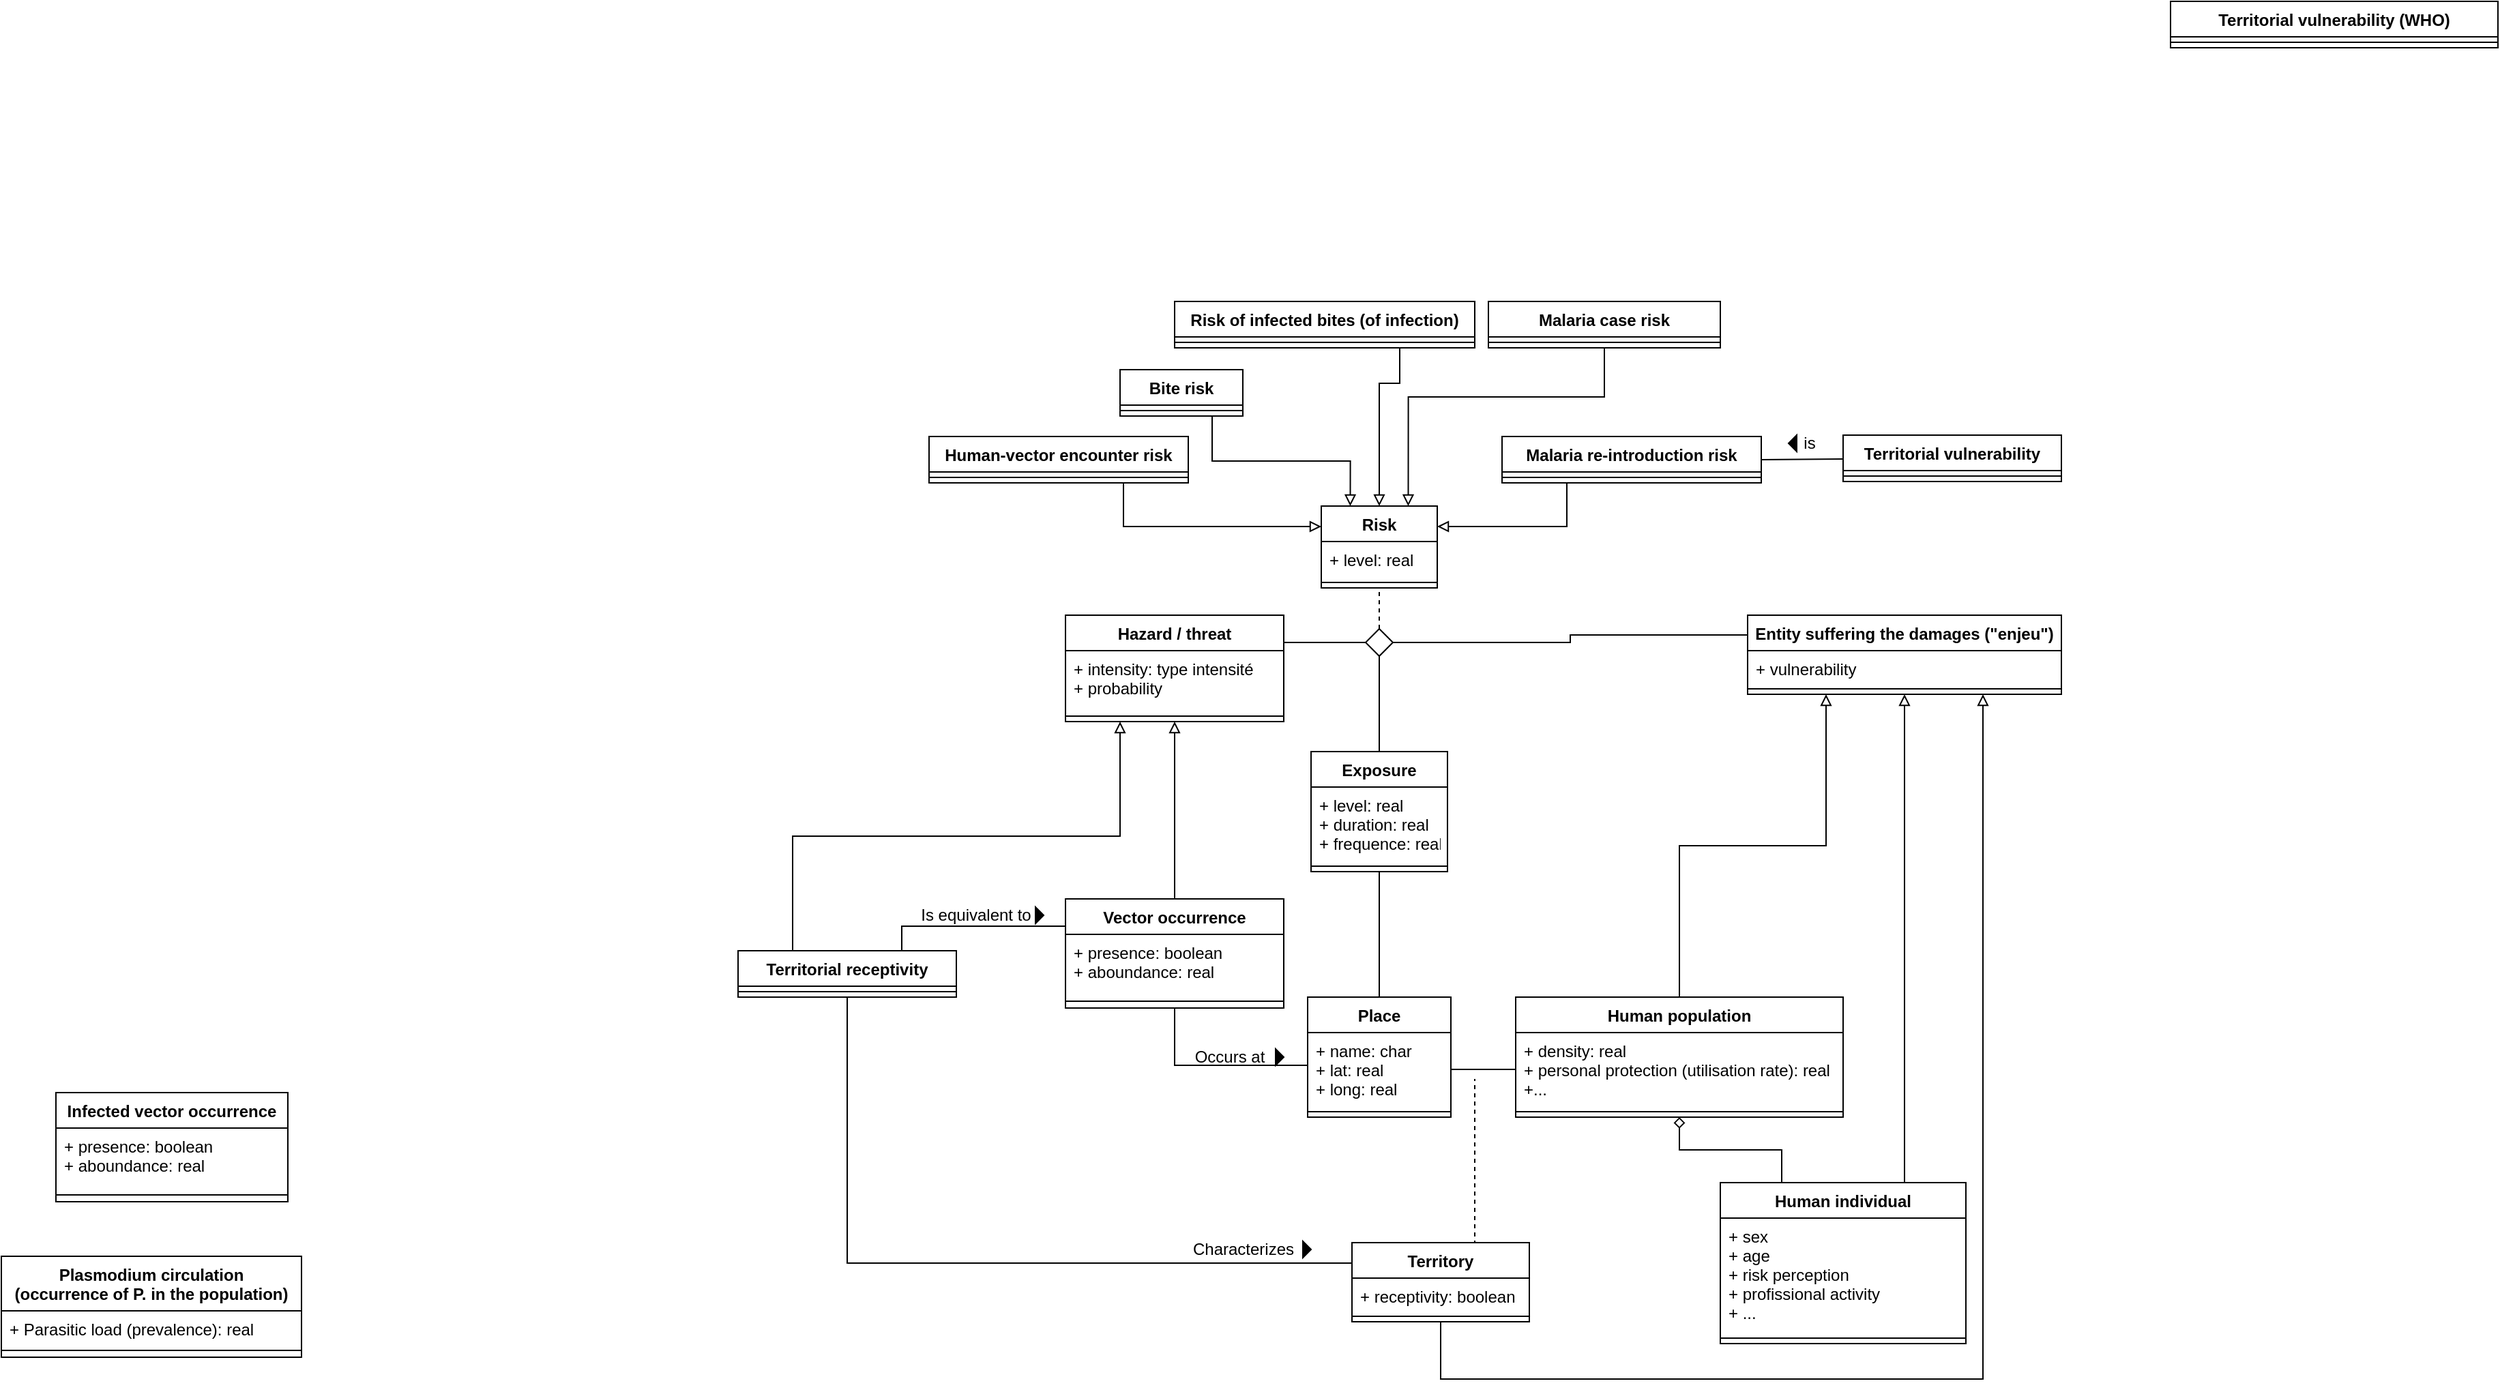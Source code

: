 <mxfile version="20.3.7" type="github">
  <diagram id="4jMAq7Epy0fZq3VpoCym" name="Page-1">
    <mxGraphModel dx="2182" dy="1946" grid="1" gridSize="10" guides="1" tooltips="1" connect="1" arrows="1" fold="1" page="1" pageScale="1" pageWidth="827" pageHeight="1169" math="0" shadow="0">
      <root>
        <mxCell id="0" />
        <mxCell id="1" parent="0" />
        <mxCell id="VpQbNV9sELUUHLruqdH7-1" value="Exposure" style="swimlane;fontStyle=1;align=center;verticalAlign=top;childLayout=stackLayout;horizontal=1;startSize=26;horizontalStack=0;resizeParent=1;resizeParentMax=0;resizeLast=0;collapsible=1;marginBottom=0;" vertex="1" parent="1">
          <mxGeometry x="340" y="430" width="100" height="88" as="geometry">
            <mxRectangle x="600" y="310" width="90" height="26" as="alternateBounds" />
          </mxGeometry>
        </mxCell>
        <mxCell id="VpQbNV9sELUUHLruqdH7-2" value="+ level: real&#xa;+ duration: real&#xa;+ frequence: real" style="text;strokeColor=none;fillColor=none;align=left;verticalAlign=top;spacingLeft=4;spacingRight=4;overflow=hidden;rotatable=0;points=[[0,0.5],[1,0.5]];portConstraint=eastwest;" vertex="1" parent="VpQbNV9sELUUHLruqdH7-1">
          <mxGeometry y="26" width="100" height="54" as="geometry" />
        </mxCell>
        <mxCell id="VpQbNV9sELUUHLruqdH7-3" value="" style="line;strokeWidth=1;fillColor=none;align=left;verticalAlign=middle;spacingTop=-1;spacingLeft=3;spacingRight=3;rotatable=0;labelPosition=right;points=[];portConstraint=eastwest;" vertex="1" parent="VpQbNV9sELUUHLruqdH7-1">
          <mxGeometry y="80" width="100" height="8" as="geometry" />
        </mxCell>
        <mxCell id="VpQbNV9sELUUHLruqdH7-6" value="Hazard / threat" style="swimlane;fontStyle=1;align=center;verticalAlign=top;childLayout=stackLayout;horizontal=1;startSize=26;horizontalStack=0;resizeParent=1;resizeParentMax=0;resizeLast=0;collapsible=1;marginBottom=0;" vertex="1" parent="1">
          <mxGeometry x="160" y="330" width="160" height="78" as="geometry" />
        </mxCell>
        <mxCell id="VpQbNV9sELUUHLruqdH7-7" value="+ intensity: type intensité&#xa;+ probability" style="text;strokeColor=none;fillColor=none;align=left;verticalAlign=top;spacingLeft=4;spacingRight=4;overflow=hidden;rotatable=0;points=[[0,0.5],[1,0.5]];portConstraint=eastwest;" vertex="1" parent="VpQbNV9sELUUHLruqdH7-6">
          <mxGeometry y="26" width="160" height="44" as="geometry" />
        </mxCell>
        <mxCell id="VpQbNV9sELUUHLruqdH7-8" value="" style="line;strokeWidth=1;fillColor=none;align=left;verticalAlign=middle;spacingTop=-1;spacingLeft=3;spacingRight=3;rotatable=0;labelPosition=right;points=[];portConstraint=eastwest;" vertex="1" parent="VpQbNV9sELUUHLruqdH7-6">
          <mxGeometry y="70" width="160" height="8" as="geometry" />
        </mxCell>
        <mxCell id="VpQbNV9sELUUHLruqdH7-9" style="edgeStyle=orthogonalEdgeStyle;rounded=0;orthogonalLoop=1;jettySize=auto;html=1;exitX=0.5;exitY=0;exitDx=0;exitDy=0;endArrow=none;endFill=0;dashed=1;entryX=0.5;entryY=1;entryDx=0;entryDy=0;" edge="1" parent="1" source="VpQbNV9sELUUHLruqdH7-11" target="VpQbNV9sELUUHLruqdH7-14">
          <mxGeometry relative="1" as="geometry">
            <mxPoint x="390" y="280" as="targetPoint" />
          </mxGeometry>
        </mxCell>
        <mxCell id="VpQbNV9sELUUHLruqdH7-10" style="edgeStyle=elbowEdgeStyle;rounded=0;orthogonalLoop=1;jettySize=auto;html=1;exitX=1;exitY=0.5;exitDx=0;exitDy=0;entryX=0;entryY=0.25;entryDx=0;entryDy=0;endArrow=none;endFill=0;" edge="1" parent="1" source="VpQbNV9sELUUHLruqdH7-11" target="VpQbNV9sELUUHLruqdH7-72">
          <mxGeometry relative="1" as="geometry" />
        </mxCell>
        <mxCell id="VpQbNV9sELUUHLruqdH7-11" value="" style="rhombus;aspect=fixed;" vertex="1" parent="1">
          <mxGeometry x="380" y="340" width="20" height="20" as="geometry" />
        </mxCell>
        <mxCell id="VpQbNV9sELUUHLruqdH7-12" value="" style="endArrow=none;html=1;rounded=0;align=center;verticalAlign=bottom;labelBackgroundColor=none;edgeStyle=elbowEdgeStyle;" edge="1" parent="1" target="VpQbNV9sELUUHLruqdH7-11">
          <mxGeometry relative="1" as="geometry">
            <mxPoint x="320" y="350" as="sourcePoint" />
          </mxGeometry>
        </mxCell>
        <mxCell id="VpQbNV9sELUUHLruqdH7-13" value="" style="endArrow=none;html=1;rounded=0;align=center;verticalAlign=bottom;labelBackgroundColor=none;entryX=0.5;entryY=0;entryDx=0;entryDy=0;edgeStyle=elbowEdgeStyle;elbow=vertical;" edge="1" parent="1" source="VpQbNV9sELUUHLruqdH7-11" target="VpQbNV9sELUUHLruqdH7-1">
          <mxGeometry relative="1" as="geometry">
            <mxPoint x="460" y="350" as="targetPoint" />
          </mxGeometry>
        </mxCell>
        <mxCell id="VpQbNV9sELUUHLruqdH7-14" value="Risk" style="swimlane;fontStyle=1;align=center;verticalAlign=top;childLayout=stackLayout;horizontal=1;startSize=26;horizontalStack=0;resizeParent=1;resizeParentMax=0;resizeLast=0;collapsible=1;marginBottom=0;" vertex="1" parent="1">
          <mxGeometry x="347.5" y="250" width="85" height="60" as="geometry" />
        </mxCell>
        <mxCell id="VpQbNV9sELUUHLruqdH7-15" value="+ level: real" style="text;strokeColor=none;fillColor=none;align=left;verticalAlign=top;spacingLeft=4;spacingRight=4;overflow=hidden;rotatable=0;points=[[0,0.5],[1,0.5]];portConstraint=eastwest;" vertex="1" parent="VpQbNV9sELUUHLruqdH7-14">
          <mxGeometry y="26" width="85" height="26" as="geometry" />
        </mxCell>
        <mxCell id="VpQbNV9sELUUHLruqdH7-16" value="" style="line;strokeWidth=1;fillColor=none;align=left;verticalAlign=middle;spacingTop=-1;spacingLeft=3;spacingRight=3;rotatable=0;labelPosition=right;points=[];portConstraint=eastwest;" vertex="1" parent="VpQbNV9sELUUHLruqdH7-14">
          <mxGeometry y="52" width="85" height="8" as="geometry" />
        </mxCell>
        <mxCell id="VpQbNV9sELUUHLruqdH7-17" style="edgeStyle=elbowEdgeStyle;rounded=0;orthogonalLoop=1;jettySize=auto;html=1;exitX=0.5;exitY=0;exitDx=0;exitDy=0;entryX=0.5;entryY=1;entryDx=0;entryDy=0;endArrow=block;endFill=0;elbow=vertical;" edge="1" parent="1" source="VpQbNV9sELUUHLruqdH7-18" target="VpQbNV9sELUUHLruqdH7-6">
          <mxGeometry relative="1" as="geometry">
            <mxPoint x="-5" y="458" as="targetPoint" />
          </mxGeometry>
        </mxCell>
        <mxCell id="VpQbNV9sELUUHLruqdH7-100" style="edgeStyle=elbowEdgeStyle;rounded=0;orthogonalLoop=1;jettySize=auto;elbow=vertical;html=1;exitX=0.5;exitY=1;exitDx=0;exitDy=0;entryX=0;entryY=0.5;entryDx=0;entryDy=0;endArrow=none;endFill=0;" edge="1" parent="1" source="VpQbNV9sELUUHLruqdH7-18" target="VpQbNV9sELUUHLruqdH7-67">
          <mxGeometry relative="1" as="geometry">
            <Array as="points">
              <mxPoint x="290" y="660" />
            </Array>
          </mxGeometry>
        </mxCell>
        <mxCell id="VpQbNV9sELUUHLruqdH7-18" value="Vector occurrence" style="swimlane;fontStyle=1;align=center;verticalAlign=top;childLayout=stackLayout;horizontal=1;startSize=26;horizontalStack=0;resizeParent=1;resizeParentMax=0;resizeLast=0;collapsible=1;marginBottom=0;" vertex="1" parent="1">
          <mxGeometry x="160" y="538" width="160" height="80" as="geometry" />
        </mxCell>
        <mxCell id="VpQbNV9sELUUHLruqdH7-19" value="+ presence: boolean&#xa;+ aboundance: real" style="text;strokeColor=none;fillColor=none;align=left;verticalAlign=top;spacingLeft=4;spacingRight=4;overflow=hidden;rotatable=0;points=[[0,0.5],[1,0.5]];portConstraint=eastwest;" vertex="1" parent="VpQbNV9sELUUHLruqdH7-18">
          <mxGeometry y="26" width="160" height="44" as="geometry" />
        </mxCell>
        <mxCell id="VpQbNV9sELUUHLruqdH7-20" value="" style="line;strokeWidth=1;fillColor=none;align=left;verticalAlign=middle;spacingTop=-1;spacingLeft=3;spacingRight=3;rotatable=0;labelPosition=right;points=[];portConstraint=eastwest;" vertex="1" parent="VpQbNV9sELUUHLruqdH7-18">
          <mxGeometry y="70" width="160" height="10" as="geometry" />
        </mxCell>
        <mxCell id="VpQbNV9sELUUHLruqdH7-21" style="edgeStyle=orthogonalEdgeStyle;rounded=0;orthogonalLoop=1;jettySize=auto;html=1;exitX=0.75;exitY=1;exitDx=0;exitDy=0;entryX=0;entryY=0.25;entryDx=0;entryDy=0;endArrow=block;endFill=0;" edge="1" parent="1" source="VpQbNV9sELUUHLruqdH7-22" target="VpQbNV9sELUUHLruqdH7-14">
          <mxGeometry relative="1" as="geometry" />
        </mxCell>
        <mxCell id="VpQbNV9sELUUHLruqdH7-22" value="Human-vector encounter risk" style="swimlane;fontStyle=1;align=center;verticalAlign=top;childLayout=stackLayout;horizontal=1;startSize=26;horizontalStack=0;resizeParent=1;resizeParentMax=0;resizeLast=0;collapsible=1;marginBottom=0;" vertex="1" parent="1">
          <mxGeometry x="60" y="199" width="190" height="34" as="geometry" />
        </mxCell>
        <mxCell id="VpQbNV9sELUUHLruqdH7-23" value="" style="line;strokeWidth=1;fillColor=none;align=left;verticalAlign=middle;spacingTop=-1;spacingLeft=3;spacingRight=3;rotatable=0;labelPosition=right;points=[];portConstraint=eastwest;" vertex="1" parent="VpQbNV9sELUUHLruqdH7-22">
          <mxGeometry y="26" width="190" height="8" as="geometry" />
        </mxCell>
        <mxCell id="VpQbNV9sELUUHLruqdH7-24" style="edgeStyle=orthogonalEdgeStyle;rounded=0;orthogonalLoop=1;jettySize=auto;html=1;exitX=0.75;exitY=1;exitDx=0;exitDy=0;entryX=0.25;entryY=0;entryDx=0;entryDy=0;endArrow=block;endFill=0;" edge="1" parent="1" source="VpQbNV9sELUUHLruqdH7-25" target="VpQbNV9sELUUHLruqdH7-14">
          <mxGeometry relative="1" as="geometry" />
        </mxCell>
        <mxCell id="VpQbNV9sELUUHLruqdH7-25" value="Bite risk" style="swimlane;fontStyle=1;align=center;verticalAlign=top;childLayout=stackLayout;horizontal=1;startSize=26;horizontalStack=0;resizeParent=1;resizeParentMax=0;resizeLast=0;collapsible=1;marginBottom=0;" vertex="1" parent="1">
          <mxGeometry x="200" y="150" width="90" height="34" as="geometry" />
        </mxCell>
        <mxCell id="VpQbNV9sELUUHLruqdH7-26" value="" style="line;strokeWidth=1;fillColor=none;align=left;verticalAlign=middle;spacingTop=-1;spacingLeft=3;spacingRight=3;rotatable=0;labelPosition=right;points=[];portConstraint=eastwest;" vertex="1" parent="VpQbNV9sELUUHLruqdH7-25">
          <mxGeometry y="26" width="90" height="8" as="geometry" />
        </mxCell>
        <mxCell id="VpQbNV9sELUUHLruqdH7-27" style="edgeStyle=orthogonalEdgeStyle;rounded=0;orthogonalLoop=1;jettySize=auto;html=1;exitX=0.75;exitY=1;exitDx=0;exitDy=0;entryX=0.5;entryY=0;entryDx=0;entryDy=0;endArrow=block;endFill=0;" edge="1" parent="1" source="VpQbNV9sELUUHLruqdH7-28" target="VpQbNV9sELUUHLruqdH7-14">
          <mxGeometry relative="1" as="geometry">
            <Array as="points">
              <mxPoint x="405" y="160" />
              <mxPoint x="390" y="160" />
            </Array>
          </mxGeometry>
        </mxCell>
        <mxCell id="VpQbNV9sELUUHLruqdH7-28" value="Risk of infected bites (of infection)" style="swimlane;fontStyle=1;align=center;verticalAlign=top;childLayout=stackLayout;horizontal=1;startSize=26;horizontalStack=0;resizeParent=1;resizeParentMax=0;resizeLast=0;collapsible=1;marginBottom=0;" vertex="1" parent="1">
          <mxGeometry x="240" y="100" width="220" height="34" as="geometry" />
        </mxCell>
        <mxCell id="VpQbNV9sELUUHLruqdH7-29" value="" style="line;strokeWidth=1;fillColor=none;align=left;verticalAlign=middle;spacingTop=-1;spacingLeft=3;spacingRight=3;rotatable=0;labelPosition=right;points=[];portConstraint=eastwest;" vertex="1" parent="VpQbNV9sELUUHLruqdH7-28">
          <mxGeometry y="26" width="220" height="8" as="geometry" />
        </mxCell>
        <mxCell id="VpQbNV9sELUUHLruqdH7-30" style="edgeStyle=orthogonalEdgeStyle;rounded=0;orthogonalLoop=1;jettySize=auto;html=1;exitX=0.5;exitY=1;exitDx=0;exitDy=0;entryX=0.75;entryY=0;entryDx=0;entryDy=0;endArrow=block;endFill=0;" edge="1" parent="1" source="VpQbNV9sELUUHLruqdH7-31" target="VpQbNV9sELUUHLruqdH7-14">
          <mxGeometry relative="1" as="geometry">
            <Array as="points">
              <mxPoint x="555" y="170" />
              <mxPoint x="411" y="170" />
            </Array>
          </mxGeometry>
        </mxCell>
        <mxCell id="VpQbNV9sELUUHLruqdH7-31" value="Malaria case risk" style="swimlane;fontStyle=1;align=center;verticalAlign=top;childLayout=stackLayout;horizontal=1;startSize=26;horizontalStack=0;resizeParent=1;resizeParentMax=0;resizeLast=0;collapsible=1;marginBottom=0;" vertex="1" parent="1">
          <mxGeometry x="470" y="100" width="170" height="34" as="geometry" />
        </mxCell>
        <mxCell id="VpQbNV9sELUUHLruqdH7-32" value="" style="line;strokeWidth=1;fillColor=none;align=left;verticalAlign=middle;spacingTop=-1;spacingLeft=3;spacingRight=3;rotatable=0;labelPosition=right;points=[];portConstraint=eastwest;" vertex="1" parent="VpQbNV9sELUUHLruqdH7-31">
          <mxGeometry y="26" width="170" height="8" as="geometry" />
        </mxCell>
        <mxCell id="VpQbNV9sELUUHLruqdH7-39" style="edgeStyle=orthogonalEdgeStyle;rounded=0;orthogonalLoop=1;jettySize=auto;html=1;exitX=0.25;exitY=1;exitDx=0;exitDy=0;endArrow=block;endFill=0;entryX=1;entryY=0.25;entryDx=0;entryDy=0;" edge="1" parent="1" source="VpQbNV9sELUUHLruqdH7-40" target="VpQbNV9sELUUHLruqdH7-14">
          <mxGeometry relative="1" as="geometry">
            <mxPoint x="700" y="110" as="targetPoint" />
          </mxGeometry>
        </mxCell>
        <mxCell id="VpQbNV9sELUUHLruqdH7-97" style="edgeStyle=elbowEdgeStyle;rounded=0;orthogonalLoop=1;jettySize=auto;elbow=vertical;html=1;exitX=1;exitY=0.5;exitDx=0;exitDy=0;entryX=0;entryY=0.5;entryDx=0;entryDy=0;endArrow=none;endFill=0;" edge="1" parent="1" source="VpQbNV9sELUUHLruqdH7-40" target="VpQbNV9sELUUHLruqdH7-95">
          <mxGeometry relative="1" as="geometry" />
        </mxCell>
        <mxCell id="VpQbNV9sELUUHLruqdH7-40" value="Malaria re-introduction risk" style="swimlane;fontStyle=1;align=center;verticalAlign=top;childLayout=stackLayout;horizontal=1;startSize=26;horizontalStack=0;resizeParent=1;resizeParentMax=0;resizeLast=0;collapsible=1;marginBottom=0;" vertex="1" parent="1">
          <mxGeometry x="480" y="199" width="190" height="34" as="geometry" />
        </mxCell>
        <mxCell id="VpQbNV9sELUUHLruqdH7-41" value="" style="line;strokeWidth=1;fillColor=none;align=left;verticalAlign=middle;spacingTop=-1;spacingLeft=3;spacingRight=3;rotatable=0;labelPosition=right;points=[];portConstraint=eastwest;" vertex="1" parent="VpQbNV9sELUUHLruqdH7-40">
          <mxGeometry y="26" width="190" height="8" as="geometry" />
        </mxCell>
        <mxCell id="VpQbNV9sELUUHLruqdH7-47" style="edgeStyle=elbowEdgeStyle;rounded=0;orthogonalLoop=1;jettySize=auto;html=1;exitX=0.75;exitY=0;exitDx=0;exitDy=0;endArrow=block;endFill=0;entryX=0.5;entryY=1;entryDx=0;entryDy=0;elbow=vertical;" edge="1" parent="1" source="VpQbNV9sELUUHLruqdH7-49" target="VpQbNV9sELUUHLruqdH7-72">
          <mxGeometry relative="1" as="geometry">
            <mxPoint x="1370" y="444" as="targetPoint" />
            <Array as="points">
              <mxPoint x="730" y="460" />
            </Array>
          </mxGeometry>
        </mxCell>
        <mxCell id="VpQbNV9sELUUHLruqdH7-48" style="edgeStyle=orthogonalEdgeStyle;rounded=0;orthogonalLoop=1;jettySize=auto;html=1;exitX=0.25;exitY=0;exitDx=0;exitDy=0;entryX=0.5;entryY=1;entryDx=0;entryDy=0;endArrow=diamond;endFill=0;" edge="1" parent="1" source="VpQbNV9sELUUHLruqdH7-49" target="VpQbNV9sELUUHLruqdH7-53">
          <mxGeometry relative="1" as="geometry" />
        </mxCell>
        <mxCell id="VpQbNV9sELUUHLruqdH7-49" value="Human individual" style="swimlane;fontStyle=1;align=center;verticalAlign=top;childLayout=stackLayout;horizontal=1;startSize=26;horizontalStack=0;resizeParent=1;resizeParentMax=0;resizeLast=0;collapsible=1;marginBottom=0;" vertex="1" parent="1">
          <mxGeometry x="640" y="746" width="180" height="118" as="geometry" />
        </mxCell>
        <mxCell id="VpQbNV9sELUUHLruqdH7-50" value="+ sex&#xa;+ age&#xa;+ risk perception&#xa;+ profissional activity&#xa;+ ..." style="text;strokeColor=none;fillColor=none;align=left;verticalAlign=top;spacingLeft=4;spacingRight=4;overflow=hidden;rotatable=0;points=[[0,0.5],[1,0.5]];portConstraint=eastwest;" vertex="1" parent="VpQbNV9sELUUHLruqdH7-49">
          <mxGeometry y="26" width="180" height="84" as="geometry" />
        </mxCell>
        <mxCell id="VpQbNV9sELUUHLruqdH7-51" value="" style="line;strokeWidth=1;fillColor=none;align=left;verticalAlign=middle;spacingTop=-1;spacingLeft=3;spacingRight=3;rotatable=0;labelPosition=right;points=[];portConstraint=eastwest;" vertex="1" parent="VpQbNV9sELUUHLruqdH7-49">
          <mxGeometry y="110" width="180" height="8" as="geometry" />
        </mxCell>
        <mxCell id="VpQbNV9sELUUHLruqdH7-52" style="edgeStyle=orthogonalEdgeStyle;rounded=0;orthogonalLoop=1;jettySize=auto;html=1;exitX=0.5;exitY=0;exitDx=0;exitDy=0;entryX=0.25;entryY=1;entryDx=0;entryDy=0;endArrow=block;endFill=0;" edge="1" parent="1" source="VpQbNV9sELUUHLruqdH7-53" target="VpQbNV9sELUUHLruqdH7-72">
          <mxGeometry relative="1" as="geometry">
            <mxPoint x="1310" y="444" as="targetPoint" />
          </mxGeometry>
        </mxCell>
        <mxCell id="VpQbNV9sELUUHLruqdH7-53" value="Human population" style="swimlane;fontStyle=1;align=center;verticalAlign=top;childLayout=stackLayout;horizontal=1;startSize=26;horizontalStack=0;resizeParent=1;resizeParentMax=0;resizeLast=0;collapsible=1;marginBottom=0;" vertex="1" parent="1">
          <mxGeometry x="490" y="610" width="240" height="88" as="geometry" />
        </mxCell>
        <mxCell id="VpQbNV9sELUUHLruqdH7-54" value="+ density: real&#xa;+ personal protection (utilisation rate): real&#xa;+..." style="text;strokeColor=none;fillColor=none;align=left;verticalAlign=top;spacingLeft=4;spacingRight=4;overflow=hidden;rotatable=0;points=[[0,0.5],[1,0.5]];portConstraint=eastwest;" vertex="1" parent="VpQbNV9sELUUHLruqdH7-53">
          <mxGeometry y="26" width="240" height="54" as="geometry" />
        </mxCell>
        <mxCell id="VpQbNV9sELUUHLruqdH7-55" value="" style="line;strokeWidth=1;fillColor=none;align=left;verticalAlign=middle;spacingTop=-1;spacingLeft=3;spacingRight=3;rotatable=0;labelPosition=right;points=[];portConstraint=eastwest;" vertex="1" parent="VpQbNV9sELUUHLruqdH7-53">
          <mxGeometry y="80" width="240" height="8" as="geometry" />
        </mxCell>
        <mxCell id="VpQbNV9sELUUHLruqdH7-56" value="Territorial vulnerability (WHO)" style="swimlane;fontStyle=1;align=center;verticalAlign=top;childLayout=stackLayout;horizontal=1;startSize=26;horizontalStack=0;resizeParent=1;resizeParentMax=0;resizeLast=0;collapsible=1;marginBottom=0;" vertex="1" parent="1">
          <mxGeometry x="970" y="-120" width="240" height="34" as="geometry" />
        </mxCell>
        <mxCell id="VpQbNV9sELUUHLruqdH7-57" value="" style="line;strokeWidth=1;fillColor=none;align=left;verticalAlign=middle;spacingTop=-1;spacingLeft=3;spacingRight=3;rotatable=0;labelPosition=right;points=[];portConstraint=eastwest;" vertex="1" parent="VpQbNV9sELUUHLruqdH7-56">
          <mxGeometry y="26" width="240" height="8" as="geometry" />
        </mxCell>
        <mxCell id="VpQbNV9sELUUHLruqdH7-71" style="edgeStyle=elbowEdgeStyle;rounded=0;orthogonalLoop=1;jettySize=auto;html=1;exitX=0.75;exitY=0;exitDx=0;exitDy=0;endArrow=none;endFill=0;dashed=1;" edge="1" parent="1" source="VpQbNV9sELUUHLruqdH7-79">
          <mxGeometry relative="1" as="geometry">
            <mxPoint x="460" y="670" as="targetPoint" />
            <mxPoint x="7" y="618" as="sourcePoint" />
            <Array as="points">
              <mxPoint x="460" y="750" />
            </Array>
          </mxGeometry>
        </mxCell>
        <mxCell id="VpQbNV9sELUUHLruqdH7-65" style="edgeStyle=orthogonalEdgeStyle;rounded=0;orthogonalLoop=1;jettySize=auto;html=1;entryX=0.5;entryY=1;entryDx=0;entryDy=0;endArrow=none;endFill=0;" edge="1" parent="1" source="VpQbNV9sELUUHLruqdH7-66" target="VpQbNV9sELUUHLruqdH7-1">
          <mxGeometry relative="1" as="geometry">
            <mxPoint x="110" y="520" as="targetPoint" />
          </mxGeometry>
        </mxCell>
        <mxCell id="VpQbNV9sELUUHLruqdH7-70" style="edgeStyle=elbowEdgeStyle;rounded=0;orthogonalLoop=1;jettySize=auto;html=1;exitX=1;exitY=0.5;exitDx=0;exitDy=0;endArrow=none;endFill=0;entryX=0;entryY=0.5;entryDx=0;entryDy=0;" edge="1" parent="1" source="VpQbNV9sELUUHLruqdH7-67" target="VpQbNV9sELUUHLruqdH7-54">
          <mxGeometry relative="1" as="geometry">
            <mxPoint x="480" y="763" as="targetPoint" />
          </mxGeometry>
        </mxCell>
        <mxCell id="VpQbNV9sELUUHLruqdH7-66" value="Place" style="swimlane;fontStyle=1;align=center;verticalAlign=top;childLayout=stackLayout;horizontal=1;startSize=26;horizontalStack=0;resizeParent=1;resizeParentMax=0;resizeLast=0;collapsible=1;marginBottom=0;" vertex="1" parent="1">
          <mxGeometry x="337.5" y="610" width="105" height="88" as="geometry">
            <mxRectangle x="600" y="310" width="90" height="26" as="alternateBounds" />
          </mxGeometry>
        </mxCell>
        <mxCell id="VpQbNV9sELUUHLruqdH7-67" value="+ name: char&#xa;+ lat: real&#xa;+ long: real" style="text;strokeColor=none;fillColor=none;align=left;verticalAlign=top;spacingLeft=4;spacingRight=4;overflow=hidden;rotatable=0;points=[[0,0.5],[1,0.5]];portConstraint=eastwest;" vertex="1" parent="VpQbNV9sELUUHLruqdH7-66">
          <mxGeometry y="26" width="105" height="54" as="geometry" />
        </mxCell>
        <mxCell id="VpQbNV9sELUUHLruqdH7-68" value="" style="line;strokeWidth=1;fillColor=none;align=left;verticalAlign=middle;spacingTop=-1;spacingLeft=3;spacingRight=3;rotatable=0;labelPosition=right;points=[];portConstraint=eastwest;" vertex="1" parent="VpQbNV9sELUUHLruqdH7-66">
          <mxGeometry y="80" width="105" height="8" as="geometry" />
        </mxCell>
        <mxCell id="VpQbNV9sELUUHLruqdH7-72" value="Entity suffering the damages (&quot;enjeu&quot;)" style="swimlane;fontStyle=1;align=center;verticalAlign=top;childLayout=stackLayout;horizontal=1;startSize=26;horizontalStack=0;resizeParent=1;resizeParentMax=0;resizeLast=0;collapsible=1;marginBottom=0;" vertex="1" parent="1">
          <mxGeometry x="660" y="330" width="230" height="58" as="geometry" />
        </mxCell>
        <mxCell id="VpQbNV9sELUUHLruqdH7-73" value="+ vulnerability" style="text;strokeColor=none;fillColor=none;align=left;verticalAlign=top;spacingLeft=4;spacingRight=4;overflow=hidden;rotatable=0;points=[[0,0.5],[1,0.5]];portConstraint=eastwest;" vertex="1" parent="VpQbNV9sELUUHLruqdH7-72">
          <mxGeometry y="26" width="230" height="24" as="geometry" />
        </mxCell>
        <mxCell id="VpQbNV9sELUUHLruqdH7-74" value="" style="line;strokeWidth=1;fillColor=none;align=left;verticalAlign=middle;spacingTop=-1;spacingLeft=3;spacingRight=3;rotatable=0;labelPosition=right;points=[];portConstraint=eastwest;" vertex="1" parent="VpQbNV9sELUUHLruqdH7-72">
          <mxGeometry y="50" width="230" height="8" as="geometry" />
        </mxCell>
        <mxCell id="VpQbNV9sELUUHLruqdH7-75" value="Plasmodium circulation&#xa;(occurrence of P. in the population)" style="swimlane;fontStyle=1;align=center;verticalAlign=top;childLayout=stackLayout;horizontal=1;startSize=40;horizontalStack=0;resizeParent=1;resizeParentMax=0;resizeLast=0;collapsible=1;marginBottom=0;" vertex="1" parent="1">
          <mxGeometry x="-620" y="800" width="220" height="74" as="geometry" />
        </mxCell>
        <mxCell id="VpQbNV9sELUUHLruqdH7-76" value="+ Parasitic load (prevalence): real" style="text;strokeColor=none;fillColor=none;align=left;verticalAlign=top;spacingLeft=4;spacingRight=4;overflow=hidden;rotatable=0;points=[[0,0.5],[1,0.5]];portConstraint=eastwest;" vertex="1" parent="VpQbNV9sELUUHLruqdH7-75">
          <mxGeometry y="40" width="220" height="24" as="geometry" />
        </mxCell>
        <mxCell id="VpQbNV9sELUUHLruqdH7-77" value="" style="line;strokeWidth=1;fillColor=none;align=left;verticalAlign=middle;spacingTop=-1;spacingLeft=3;spacingRight=3;rotatable=0;labelPosition=right;points=[];portConstraint=eastwest;" vertex="1" parent="VpQbNV9sELUUHLruqdH7-75">
          <mxGeometry y="64" width="220" height="10" as="geometry" />
        </mxCell>
        <mxCell id="VpQbNV9sELUUHLruqdH7-103" style="edgeStyle=elbowEdgeStyle;rounded=0;orthogonalLoop=1;jettySize=auto;elbow=vertical;html=1;endArrow=block;endFill=0;entryX=0.75;entryY=1;entryDx=0;entryDy=0;exitX=0.5;exitY=1;exitDx=0;exitDy=0;" edge="1" parent="1" source="VpQbNV9sELUUHLruqdH7-79" target="VpQbNV9sELUUHLruqdH7-72">
          <mxGeometry relative="1" as="geometry">
            <mxPoint x="-120" y="860" as="sourcePoint" />
            <mxPoint x="650" y="420" as="targetPoint" />
            <Array as="points">
              <mxPoint x="630" y="890" />
            </Array>
          </mxGeometry>
        </mxCell>
        <mxCell id="VpQbNV9sELUUHLruqdH7-79" value="Territory" style="swimlane;fontStyle=1;align=center;verticalAlign=top;childLayout=stackLayout;horizontal=1;startSize=26;horizontalStack=0;resizeParent=1;resizeParentMax=0;resizeLast=0;collapsible=1;marginBottom=0;" vertex="1" parent="1">
          <mxGeometry x="370" y="790" width="130" height="58" as="geometry">
            <mxRectangle x="600" y="310" width="90" height="26" as="alternateBounds" />
          </mxGeometry>
        </mxCell>
        <mxCell id="VpQbNV9sELUUHLruqdH7-80" value="+ receptivity: boolean" style="text;strokeColor=none;fillColor=none;align=left;verticalAlign=top;spacingLeft=4;spacingRight=4;overflow=hidden;rotatable=0;points=[[0,0.5],[1,0.5]];portConstraint=eastwest;" vertex="1" parent="VpQbNV9sELUUHLruqdH7-79">
          <mxGeometry y="26" width="130" height="24" as="geometry" />
        </mxCell>
        <mxCell id="VpQbNV9sELUUHLruqdH7-81" value="" style="line;strokeWidth=1;fillColor=none;align=left;verticalAlign=middle;spacingTop=-1;spacingLeft=3;spacingRight=3;rotatable=0;labelPosition=right;points=[];portConstraint=eastwest;" vertex="1" parent="VpQbNV9sELUUHLruqdH7-79">
          <mxGeometry y="50" width="130" height="8" as="geometry" />
        </mxCell>
        <mxCell id="VpQbNV9sELUUHLruqdH7-109" style="edgeStyle=elbowEdgeStyle;rounded=0;orthogonalLoop=1;jettySize=auto;elbow=vertical;html=1;exitX=0.25;exitY=0;exitDx=0;exitDy=0;entryX=0.25;entryY=1;entryDx=0;entryDy=0;endArrow=block;endFill=0;" edge="1" parent="1" source="VpQbNV9sELUUHLruqdH7-82" target="VpQbNV9sELUUHLruqdH7-6">
          <mxGeometry relative="1" as="geometry" />
        </mxCell>
        <mxCell id="VpQbNV9sELUUHLruqdH7-110" style="edgeStyle=elbowEdgeStyle;rounded=0;orthogonalLoop=1;jettySize=auto;elbow=vertical;html=1;exitX=0.5;exitY=1;exitDx=0;exitDy=0;entryX=0;entryY=0.25;entryDx=0;entryDy=0;endArrow=none;endFill=0;" edge="1" parent="1" source="VpQbNV9sELUUHLruqdH7-82" target="VpQbNV9sELUUHLruqdH7-79">
          <mxGeometry relative="1" as="geometry">
            <Array as="points">
              <mxPoint x="230" y="805" />
            </Array>
          </mxGeometry>
        </mxCell>
        <mxCell id="VpQbNV9sELUUHLruqdH7-82" value="Territorial receptivity" style="swimlane;fontStyle=1;align=center;verticalAlign=top;childLayout=stackLayout;horizontal=1;startSize=26;horizontalStack=0;resizeParent=1;resizeParentMax=0;resizeLast=0;collapsible=1;marginBottom=0;" vertex="1" parent="1">
          <mxGeometry x="-80" y="576" width="160" height="34" as="geometry">
            <mxRectangle x="600" y="310" width="90" height="26" as="alternateBounds" />
          </mxGeometry>
        </mxCell>
        <mxCell id="VpQbNV9sELUUHLruqdH7-84" value="" style="line;strokeWidth=1;fillColor=none;align=left;verticalAlign=middle;spacingTop=-1;spacingLeft=3;spacingRight=3;rotatable=0;labelPosition=right;points=[];portConstraint=eastwest;" vertex="1" parent="VpQbNV9sELUUHLruqdH7-82">
          <mxGeometry y="26" width="160" height="8" as="geometry" />
        </mxCell>
        <mxCell id="VpQbNV9sELUUHLruqdH7-92" style="edgeStyle=elbowEdgeStyle;rounded=0;orthogonalLoop=1;jettySize=auto;html=1;exitX=0.75;exitY=0;exitDx=0;exitDy=0;entryX=0;entryY=0.25;entryDx=0;entryDy=0;endArrow=none;endFill=0;" edge="1" parent="1" source="VpQbNV9sELUUHLruqdH7-82" target="VpQbNV9sELUUHLruqdH7-18">
          <mxGeometry relative="1" as="geometry">
            <Array as="points">
              <mxPoint x="40" y="558" />
            </Array>
          </mxGeometry>
        </mxCell>
        <mxCell id="VpQbNV9sELUUHLruqdH7-95" value="Territorial vulnerability" style="swimlane;fontStyle=1;align=center;verticalAlign=top;childLayout=stackLayout;horizontal=1;startSize=26;horizontalStack=0;resizeParent=1;resizeParentMax=0;resizeLast=0;collapsible=1;marginBottom=0;" vertex="1" parent="1">
          <mxGeometry x="730" y="198" width="160" height="34" as="geometry" />
        </mxCell>
        <mxCell id="VpQbNV9sELUUHLruqdH7-96" value="" style="line;strokeWidth=1;fillColor=none;align=left;verticalAlign=middle;spacingTop=-1;spacingLeft=3;spacingRight=3;rotatable=0;labelPosition=right;points=[];portConstraint=eastwest;" vertex="1" parent="VpQbNV9sELUUHLruqdH7-95">
          <mxGeometry y="26" width="160" height="8" as="geometry" />
        </mxCell>
        <mxCell id="VpQbNV9sELUUHLruqdH7-98" value="is" style="text;html=1;align=center;verticalAlign=middle;resizable=0;points=[];autosize=1;strokeColor=none;fillColor=none;" vertex="1" parent="1">
          <mxGeometry x="690" y="189" width="30" height="30" as="geometry" />
        </mxCell>
        <mxCell id="VpQbNV9sELUUHLruqdH7-99" value="" style="triangle;aspect=fixed;fillColor=#000000;direction=west;" vertex="1" parent="1">
          <mxGeometry x="690" y="198" width="6" height="12" as="geometry" />
        </mxCell>
        <mxCell id="VpQbNV9sELUUHLruqdH7-101" value="Occurs at" style="text;html=1;align=center;verticalAlign=middle;resizable=0;points=[];autosize=1;strokeColor=none;fillColor=none;" vertex="1" parent="1">
          <mxGeometry x="245" y="639" width="70" height="30" as="geometry" />
        </mxCell>
        <mxCell id="VpQbNV9sELUUHLruqdH7-102" value="" style="triangle;aspect=fixed;fillColor=#000000;" vertex="1" parent="1">
          <mxGeometry x="314" y="648" width="6" height="12" as="geometry" />
        </mxCell>
        <mxCell id="VpQbNV9sELUUHLruqdH7-105" value="Infected vector occurrence" style="swimlane;fontStyle=1;align=center;verticalAlign=top;childLayout=stackLayout;horizontal=1;startSize=26;horizontalStack=0;resizeParent=1;resizeParentMax=0;resizeLast=0;collapsible=1;marginBottom=0;" vertex="1" parent="1">
          <mxGeometry x="-580" y="680" width="170" height="80" as="geometry" />
        </mxCell>
        <mxCell id="VpQbNV9sELUUHLruqdH7-106" value="+ presence: boolean&#xa;+ aboundance: real" style="text;strokeColor=none;fillColor=none;align=left;verticalAlign=top;spacingLeft=4;spacingRight=4;overflow=hidden;rotatable=0;points=[[0,0.5],[1,0.5]];portConstraint=eastwest;" vertex="1" parent="VpQbNV9sELUUHLruqdH7-105">
          <mxGeometry y="26" width="170" height="44" as="geometry" />
        </mxCell>
        <mxCell id="VpQbNV9sELUUHLruqdH7-107" value="" style="line;strokeWidth=1;fillColor=none;align=left;verticalAlign=middle;spacingTop=-1;spacingLeft=3;spacingRight=3;rotatable=0;labelPosition=right;points=[];portConstraint=eastwest;" vertex="1" parent="VpQbNV9sELUUHLruqdH7-105">
          <mxGeometry y="70" width="170" height="10" as="geometry" />
        </mxCell>
        <mxCell id="VpQbNV9sELUUHLruqdH7-111" value="Characterizes" style="text;html=1;align=center;verticalAlign=middle;resizable=0;points=[];autosize=1;strokeColor=none;fillColor=none;" vertex="1" parent="1">
          <mxGeometry x="240" y="780" width="100" height="30" as="geometry" />
        </mxCell>
        <mxCell id="VpQbNV9sELUUHLruqdH7-112" value="" style="triangle;aspect=fixed;fillColor=#000000;" vertex="1" parent="1">
          <mxGeometry x="334" y="789" width="6" height="12" as="geometry" />
        </mxCell>
        <mxCell id="VpQbNV9sELUUHLruqdH7-114" value="Is equivalent to" style="text;html=1;align=center;verticalAlign=middle;resizable=0;points=[];autosize=1;strokeColor=none;fillColor=none;" vertex="1" parent="1">
          <mxGeometry x="44" y="535" width="100" height="30" as="geometry" />
        </mxCell>
        <mxCell id="VpQbNV9sELUUHLruqdH7-115" value="" style="triangle;aspect=fixed;fillColor=#000000;" vertex="1" parent="1">
          <mxGeometry x="138" y="544" width="6" height="12" as="geometry" />
        </mxCell>
      </root>
    </mxGraphModel>
  </diagram>
</mxfile>
